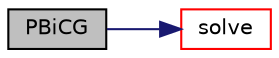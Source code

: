 digraph "PBiCG"
{
  bgcolor="transparent";
  edge [fontname="Helvetica",fontsize="10",labelfontname="Helvetica",labelfontsize="10"];
  node [fontname="Helvetica",fontsize="10",shape=record];
  rankdir="LR";
  Node0 [label="PBiCG",height=0.2,width=0.4,color="black", fillcolor="grey75", style="filled", fontcolor="black"];
  Node0 -> Node1 [color="midnightblue",fontsize="10",style="solid",fontname="Helvetica"];
  Node1 [label="solve",height=0.2,width=0.4,color="red",URL="$a28081.html#ad38597d099f9905e3f399b01af791bcb",tooltip="Solve the matrix with this solver. "];
}
